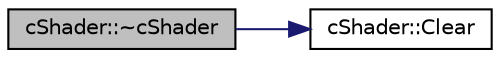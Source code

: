 digraph "cShader::~cShader"
{
 // LATEX_PDF_SIZE
  edge [fontname="Helvetica",fontsize="10",labelfontname="Helvetica",labelfontsize="10"];
  node [fontname="Helvetica",fontsize="10",shape=record];
  rankdir="LR";
  Node1 [label="cShader::~cShader",height=0.2,width=0.4,color="black", fillcolor="grey75", style="filled", fontcolor="black",tooltip=" "];
  Node1 -> Node2 [color="midnightblue",fontsize="10",style="solid",fontname="Helvetica"];
  Node2 [label="cShader::Clear",height=0.2,width=0.4,color="black", fillcolor="white", style="filled",URL="$classc_shader.html#adeb047d7f5b8c506e8740f6ae7742162",tooltip=" "];
}
